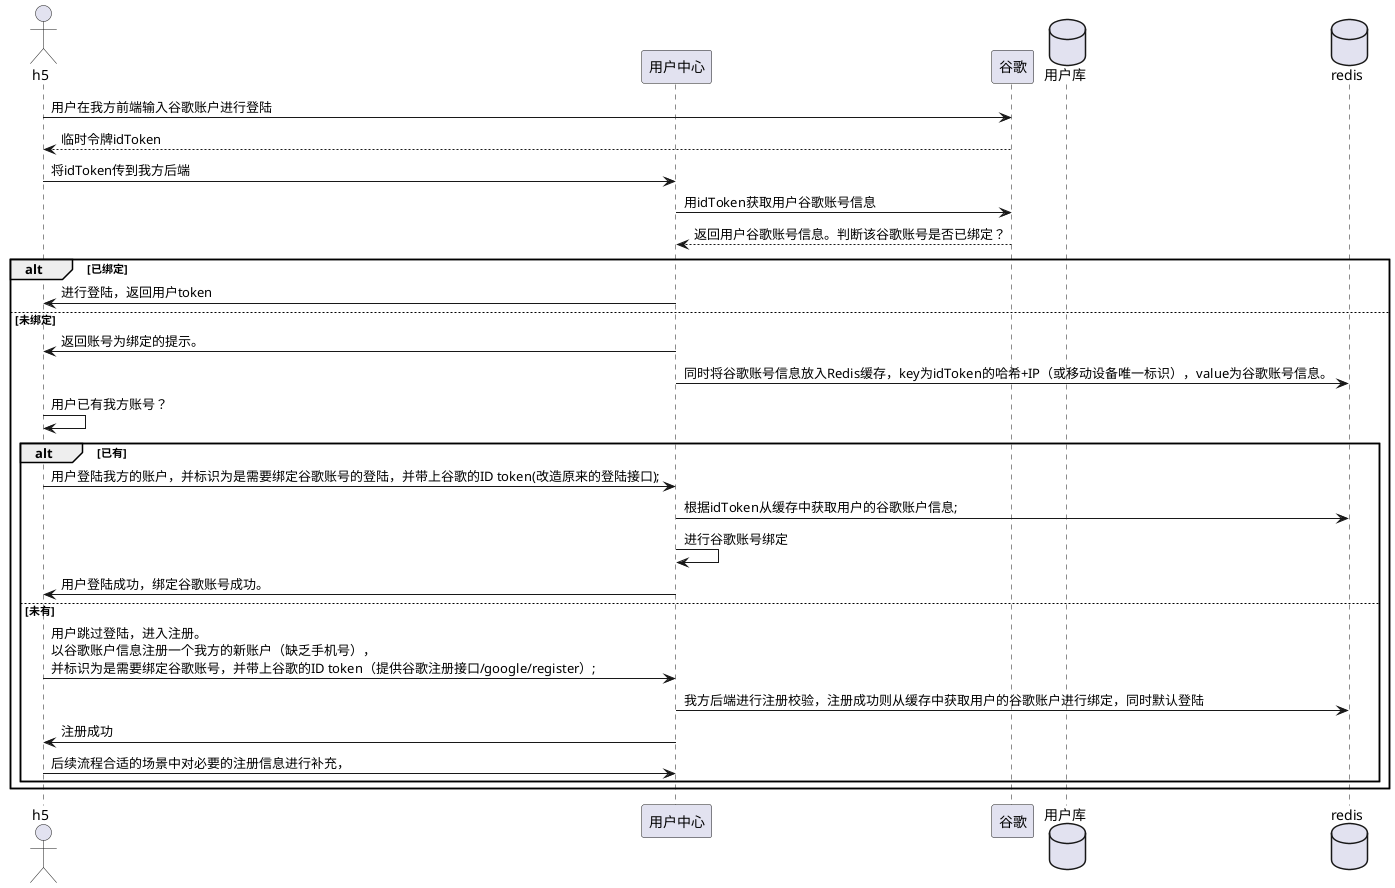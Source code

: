 @startuml

actor h5

participant 用户中心
participant 谷歌
database 用户库
database redis

h5 -> 谷歌: 用户在我方前端输入谷歌账户进行登陆
谷歌 --> h5: 临时令牌idToken
h5 -> 用户中心: 将idToken传到我方后端
用户中心 -> 谷歌: 用idToken获取用户谷歌账号信息

谷歌 --> 用户中心: 返回用户谷歌账号信息。判断该谷歌账号是否已绑定？
alt 已绑定
     用户中心 -> h5:进行登陆，返回用户token
else 未绑定
     用户中心 -> h5:返回账号为绑定的提示。
     用户中心 -> redis:同时将谷歌账号信息放入Redis缓存，key为idToken的哈希+IP（或移动设备唯一标识），value为谷歌账号信息。
     h5 -> h5:用户已有我方账号？
     alt 已有
          h5 -> 用户中心:用户登陆我方的账户，并标识为是需要绑定谷歌账号的登陆，并带上谷歌的ID token(改造原来的登陆接口);
          用户中心 -> redis:根据idToken从缓存中获取用户的谷歌账户信息;
          用户中心 -> 用户中心:进行谷歌账号绑定
          用户中心 -> h5:用户登陆成功，绑定谷歌账号成功。
     else 未有
          h5 -> 用户中心:用户跳过登陆，进入注册。\n以谷歌账户信息注册一个我方的新账户（缺乏手机号），\n并标识为是需要绑定谷歌账号，并带上谷歌的ID token（提供谷歌注册接口/google/register）;
          用户中心 -> redis:我方后端进行注册校验，注册成功则从缓存中获取用户的谷歌账户进行绑定，同时默认登陆
          用户中心 -> h5:注册成功
          h5 -> 用户中心:后续流程合适的场景中对必要的注册信息进行补充，
     end

end



@enduml